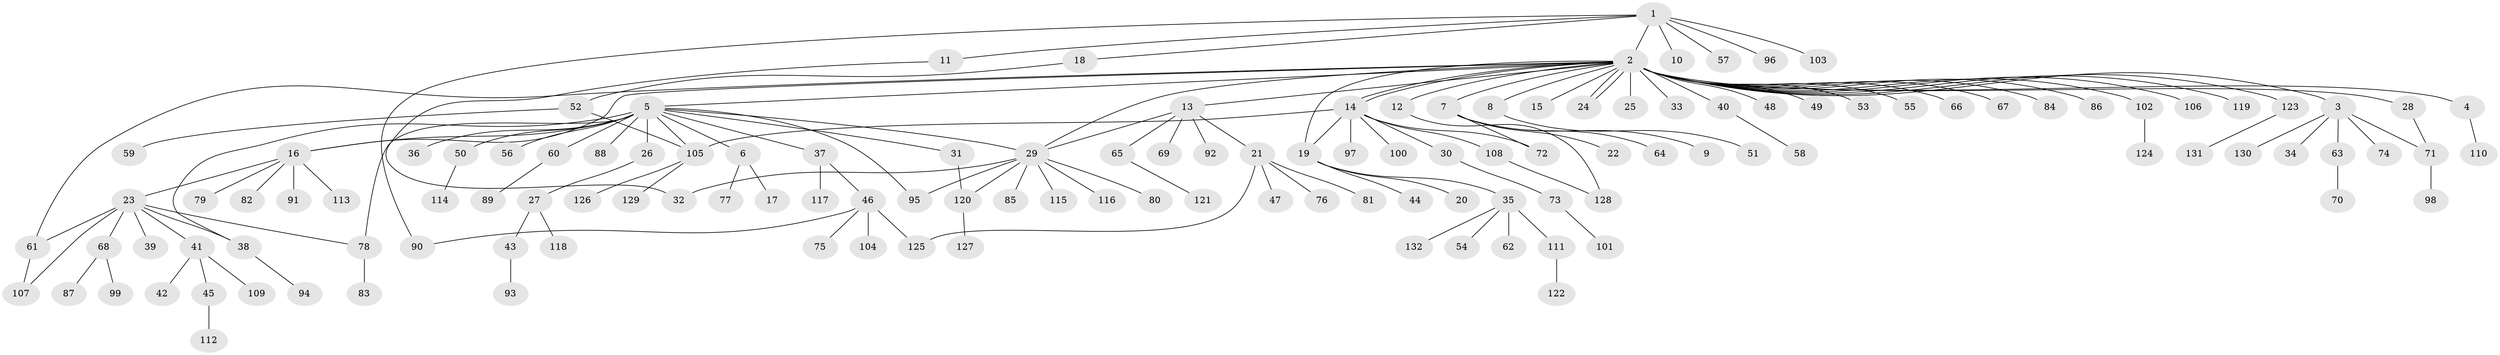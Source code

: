 // coarse degree distribution, {7: 0.0125, 2: 0.2375, 29: 0.0125, 1: 0.5625, 3: 0.05, 5: 0.0375, 6: 0.025, 4: 0.0375, 14: 0.0125, 8: 0.0125}
// Generated by graph-tools (version 1.1) at 2025/36/03/04/25 23:36:42]
// undirected, 132 vertices, 151 edges
graph export_dot {
  node [color=gray90,style=filled];
  1;
  2;
  3;
  4;
  5;
  6;
  7;
  8;
  9;
  10;
  11;
  12;
  13;
  14;
  15;
  16;
  17;
  18;
  19;
  20;
  21;
  22;
  23;
  24;
  25;
  26;
  27;
  28;
  29;
  30;
  31;
  32;
  33;
  34;
  35;
  36;
  37;
  38;
  39;
  40;
  41;
  42;
  43;
  44;
  45;
  46;
  47;
  48;
  49;
  50;
  51;
  52;
  53;
  54;
  55;
  56;
  57;
  58;
  59;
  60;
  61;
  62;
  63;
  64;
  65;
  66;
  67;
  68;
  69;
  70;
  71;
  72;
  73;
  74;
  75;
  76;
  77;
  78;
  79;
  80;
  81;
  82;
  83;
  84;
  85;
  86;
  87;
  88;
  89;
  90;
  91;
  92;
  93;
  94;
  95;
  96;
  97;
  98;
  99;
  100;
  101;
  102;
  103;
  104;
  105;
  106;
  107;
  108;
  109;
  110;
  111;
  112;
  113;
  114;
  115;
  116;
  117;
  118;
  119;
  120;
  121;
  122;
  123;
  124;
  125;
  126;
  127;
  128;
  129;
  130;
  131;
  132;
  1 -- 2;
  1 -- 10;
  1 -- 11;
  1 -- 18;
  1 -- 57;
  1 -- 90;
  1 -- 96;
  1 -- 103;
  2 -- 3;
  2 -- 4;
  2 -- 5;
  2 -- 7;
  2 -- 8;
  2 -- 12;
  2 -- 13;
  2 -- 14;
  2 -- 14;
  2 -- 15;
  2 -- 16;
  2 -- 19;
  2 -- 24;
  2 -- 24;
  2 -- 25;
  2 -- 28;
  2 -- 29;
  2 -- 33;
  2 -- 40;
  2 -- 48;
  2 -- 49;
  2 -- 53;
  2 -- 55;
  2 -- 61;
  2 -- 66;
  2 -- 67;
  2 -- 84;
  2 -- 86;
  2 -- 102;
  2 -- 106;
  2 -- 119;
  2 -- 123;
  3 -- 34;
  3 -- 63;
  3 -- 71;
  3 -- 74;
  3 -- 130;
  4 -- 110;
  5 -- 6;
  5 -- 16;
  5 -- 26;
  5 -- 29;
  5 -- 31;
  5 -- 36;
  5 -- 37;
  5 -- 38;
  5 -- 50;
  5 -- 56;
  5 -- 60;
  5 -- 78;
  5 -- 88;
  5 -- 95;
  5 -- 105;
  6 -- 17;
  6 -- 77;
  7 -- 9;
  7 -- 22;
  7 -- 64;
  7 -- 72;
  8 -- 51;
  11 -- 32;
  12 -- 128;
  13 -- 21;
  13 -- 29;
  13 -- 65;
  13 -- 69;
  13 -- 92;
  14 -- 19;
  14 -- 30;
  14 -- 72;
  14 -- 97;
  14 -- 100;
  14 -- 105;
  14 -- 108;
  16 -- 23;
  16 -- 79;
  16 -- 82;
  16 -- 91;
  16 -- 113;
  18 -- 52;
  19 -- 20;
  19 -- 35;
  19 -- 44;
  21 -- 47;
  21 -- 76;
  21 -- 81;
  21 -- 125;
  23 -- 38;
  23 -- 39;
  23 -- 41;
  23 -- 61;
  23 -- 68;
  23 -- 78;
  23 -- 107;
  26 -- 27;
  27 -- 43;
  27 -- 118;
  28 -- 71;
  29 -- 32;
  29 -- 80;
  29 -- 85;
  29 -- 95;
  29 -- 115;
  29 -- 116;
  29 -- 120;
  30 -- 73;
  31 -- 120;
  35 -- 54;
  35 -- 62;
  35 -- 111;
  35 -- 132;
  37 -- 46;
  37 -- 117;
  38 -- 94;
  40 -- 58;
  41 -- 42;
  41 -- 45;
  41 -- 109;
  43 -- 93;
  45 -- 112;
  46 -- 75;
  46 -- 90;
  46 -- 104;
  46 -- 125;
  50 -- 114;
  52 -- 59;
  52 -- 105;
  60 -- 89;
  61 -- 107;
  63 -- 70;
  65 -- 121;
  68 -- 87;
  68 -- 99;
  71 -- 98;
  73 -- 101;
  78 -- 83;
  102 -- 124;
  105 -- 126;
  105 -- 129;
  108 -- 128;
  111 -- 122;
  120 -- 127;
  123 -- 131;
}
